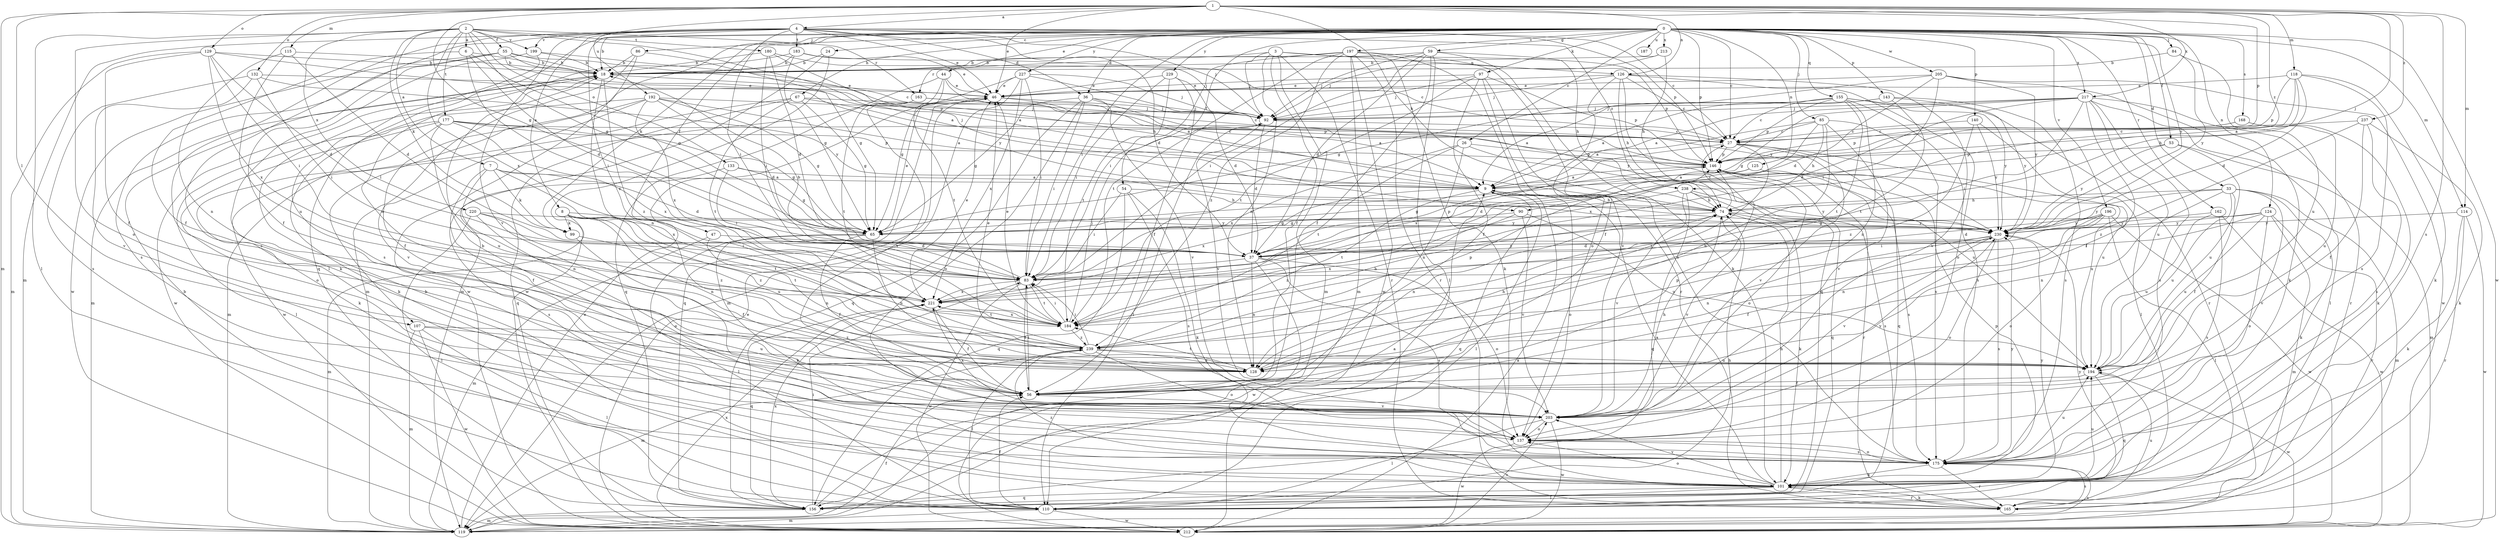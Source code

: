 strict digraph  {
0;
1;
2;
3;
4;
6;
7;
8;
9;
18;
24;
26;
27;
33;
36;
37;
44;
46;
47;
53;
54;
55;
56;
59;
65;
67;
74;
83;
84;
85;
86;
90;
92;
97;
99;
101;
107;
110;
114;
115;
118;
119;
124;
125;
126;
128;
129;
132;
133;
137;
140;
143;
146;
155;
156;
162;
163;
165;
168;
175;
177;
180;
183;
184;
187;
192;
194;
196;
197;
199;
203;
205;
212;
213;
217;
220;
221;
227;
229;
230;
237;
238;
239;
0 -> 18  [label=b];
0 -> 24  [label=c];
0 -> 26  [label=c];
0 -> 27  [label=c];
0 -> 33  [label=d];
0 -> 36  [label=d];
0 -> 44  [label=e];
0 -> 47  [label=f];
0 -> 53  [label=f];
0 -> 54  [label=f];
0 -> 59  [label=g];
0 -> 67  [label=h];
0 -> 83  [label=i];
0 -> 84  [label=j];
0 -> 85  [label=j];
0 -> 86  [label=j];
0 -> 97  [label=k];
0 -> 99  [label=k];
0 -> 107  [label=l];
0 -> 114  [label=m];
0 -> 124  [label=n];
0 -> 125  [label=n];
0 -> 140  [label=p];
0 -> 143  [label=p];
0 -> 146  [label=p];
0 -> 155  [label=q];
0 -> 156  [label=q];
0 -> 162  [label=r];
0 -> 168  [label=s];
0 -> 187  [label=u];
0 -> 196  [label=v];
0 -> 197  [label=v];
0 -> 205  [label=w];
0 -> 212  [label=w];
0 -> 213  [label=x];
0 -> 217  [label=x];
0 -> 227  [label=y];
0 -> 229  [label=y];
0 -> 230  [label=y];
1 -> 4  [label=a];
1 -> 46  [label=e];
1 -> 65  [label=g];
1 -> 74  [label=h];
1 -> 90  [label=j];
1 -> 107  [label=l];
1 -> 114  [label=m];
1 -> 115  [label=m];
1 -> 118  [label=m];
1 -> 119  [label=m];
1 -> 126  [label=n];
1 -> 129  [label=o];
1 -> 132  [label=o];
1 -> 146  [label=p];
1 -> 175  [label=s];
1 -> 192  [label=u];
1 -> 217  [label=x];
1 -> 237  [label=z];
1 -> 238  [label=z];
2 -> 6  [label=a];
2 -> 7  [label=a];
2 -> 55  [label=f];
2 -> 65  [label=g];
2 -> 90  [label=j];
2 -> 99  [label=k];
2 -> 110  [label=l];
2 -> 133  [label=o];
2 -> 137  [label=o];
2 -> 163  [label=r];
2 -> 177  [label=t];
2 -> 180  [label=t];
2 -> 199  [label=v];
2 -> 220  [label=x];
2 -> 221  [label=x];
3 -> 56  [label=f];
3 -> 92  [label=j];
3 -> 119  [label=m];
3 -> 126  [label=n];
3 -> 128  [label=n];
3 -> 146  [label=p];
3 -> 163  [label=r];
3 -> 165  [label=r];
4 -> 8  [label=a];
4 -> 27  [label=c];
4 -> 36  [label=d];
4 -> 37  [label=d];
4 -> 46  [label=e];
4 -> 83  [label=i];
4 -> 92  [label=j];
4 -> 110  [label=l];
4 -> 119  [label=m];
4 -> 146  [label=p];
4 -> 175  [label=s];
4 -> 183  [label=t];
4 -> 199  [label=v];
4 -> 203  [label=v];
4 -> 238  [label=z];
4 -> 239  [label=z];
6 -> 18  [label=b];
6 -> 37  [label=d];
6 -> 56  [label=f];
6 -> 65  [label=g];
6 -> 83  [label=i];
7 -> 9  [label=a];
7 -> 37  [label=d];
7 -> 56  [label=f];
7 -> 99  [label=k];
7 -> 128  [label=n];
7 -> 221  [label=x];
8 -> 99  [label=k];
8 -> 119  [label=m];
8 -> 128  [label=n];
8 -> 184  [label=t];
8 -> 194  [label=u];
8 -> 230  [label=y];
8 -> 239  [label=z];
9 -> 74  [label=h];
9 -> 110  [label=l];
9 -> 137  [label=o];
9 -> 156  [label=q];
9 -> 184  [label=t];
9 -> 221  [label=x];
18 -> 46  [label=e];
18 -> 119  [label=m];
18 -> 128  [label=n];
18 -> 212  [label=w];
18 -> 239  [label=z];
24 -> 18  [label=b];
24 -> 119  [label=m];
24 -> 212  [label=w];
26 -> 128  [label=n];
26 -> 146  [label=p];
26 -> 184  [label=t];
26 -> 194  [label=u];
26 -> 221  [label=x];
27 -> 146  [label=p];
27 -> 156  [label=q];
27 -> 194  [label=u];
27 -> 203  [label=v];
27 -> 221  [label=x];
27 -> 239  [label=z];
33 -> 56  [label=f];
33 -> 74  [label=h];
33 -> 101  [label=k];
33 -> 119  [label=m];
33 -> 128  [label=n];
33 -> 194  [label=u];
33 -> 203  [label=v];
33 -> 230  [label=y];
36 -> 9  [label=a];
36 -> 65  [label=g];
36 -> 83  [label=i];
36 -> 92  [label=j];
36 -> 137  [label=o];
36 -> 156  [label=q];
36 -> 203  [label=v];
37 -> 83  [label=i];
37 -> 128  [label=n];
37 -> 137  [label=o];
37 -> 146  [label=p];
37 -> 175  [label=s];
37 -> 212  [label=w];
37 -> 230  [label=y];
44 -> 9  [label=a];
44 -> 46  [label=e];
44 -> 156  [label=q];
44 -> 184  [label=t];
44 -> 203  [label=v];
46 -> 92  [label=j];
46 -> 156  [label=q];
46 -> 230  [label=y];
47 -> 37  [label=d];
47 -> 119  [label=m];
47 -> 128  [label=n];
53 -> 119  [label=m];
53 -> 146  [label=p];
53 -> 194  [label=u];
53 -> 230  [label=y];
54 -> 74  [label=h];
54 -> 83  [label=i];
54 -> 101  [label=k];
54 -> 156  [label=q];
54 -> 175  [label=s];
55 -> 9  [label=a];
55 -> 18  [label=b];
55 -> 27  [label=c];
55 -> 56  [label=f];
55 -> 146  [label=p];
55 -> 175  [label=s];
55 -> 212  [label=w];
56 -> 83  [label=i];
56 -> 146  [label=p];
56 -> 203  [label=v];
59 -> 18  [label=b];
59 -> 37  [label=d];
59 -> 56  [label=f];
59 -> 74  [label=h];
59 -> 83  [label=i];
59 -> 92  [label=j];
59 -> 101  [label=k];
59 -> 110  [label=l];
65 -> 46  [label=e];
65 -> 56  [label=f];
65 -> 101  [label=k];
65 -> 110  [label=l];
65 -> 128  [label=n];
67 -> 65  [label=g];
67 -> 92  [label=j];
67 -> 119  [label=m];
67 -> 146  [label=p];
67 -> 156  [label=q];
67 -> 184  [label=t];
74 -> 27  [label=c];
74 -> 65  [label=g];
74 -> 101  [label=k];
74 -> 128  [label=n];
74 -> 203  [label=v];
74 -> 230  [label=y];
83 -> 18  [label=b];
83 -> 56  [label=f];
83 -> 184  [label=t];
83 -> 212  [label=w];
83 -> 221  [label=x];
84 -> 18  [label=b];
84 -> 194  [label=u];
84 -> 230  [label=y];
85 -> 9  [label=a];
85 -> 27  [label=c];
85 -> 74  [label=h];
85 -> 128  [label=n];
85 -> 175  [label=s];
85 -> 203  [label=v];
85 -> 221  [label=x];
86 -> 18  [label=b];
86 -> 65  [label=g];
86 -> 119  [label=m];
86 -> 212  [label=w];
90 -> 65  [label=g];
90 -> 194  [label=u];
90 -> 203  [label=v];
90 -> 239  [label=z];
92 -> 27  [label=c];
92 -> 37  [label=d];
92 -> 110  [label=l];
92 -> 203  [label=v];
97 -> 46  [label=e];
97 -> 56  [label=f];
97 -> 92  [label=j];
97 -> 146  [label=p];
97 -> 165  [label=r];
97 -> 184  [label=t];
97 -> 203  [label=v];
99 -> 56  [label=f];
99 -> 184  [label=t];
101 -> 9  [label=a];
101 -> 74  [label=h];
101 -> 110  [label=l];
101 -> 137  [label=o];
101 -> 146  [label=p];
101 -> 156  [label=q];
101 -> 165  [label=r];
101 -> 194  [label=u];
101 -> 203  [label=v];
101 -> 230  [label=y];
101 -> 239  [label=z];
107 -> 110  [label=l];
107 -> 119  [label=m];
107 -> 194  [label=u];
107 -> 212  [label=w];
107 -> 239  [label=z];
110 -> 56  [label=f];
110 -> 74  [label=h];
110 -> 119  [label=m];
110 -> 212  [label=w];
110 -> 230  [label=y];
114 -> 101  [label=k];
114 -> 165  [label=r];
114 -> 212  [label=w];
114 -> 230  [label=y];
115 -> 18  [label=b];
115 -> 37  [label=d];
115 -> 128  [label=n];
115 -> 194  [label=u];
118 -> 9  [label=a];
118 -> 37  [label=d];
118 -> 46  [label=e];
118 -> 74  [label=h];
118 -> 101  [label=k];
118 -> 146  [label=p];
118 -> 175  [label=s];
119 -> 46  [label=e];
119 -> 56  [label=f];
119 -> 175  [label=s];
124 -> 65  [label=g];
124 -> 83  [label=i];
124 -> 119  [label=m];
124 -> 137  [label=o];
124 -> 165  [label=r];
124 -> 194  [label=u];
124 -> 230  [label=y];
125 -> 9  [label=a];
125 -> 37  [label=d];
125 -> 194  [label=u];
126 -> 27  [label=c];
126 -> 46  [label=e];
126 -> 56  [label=f];
126 -> 74  [label=h];
126 -> 92  [label=j];
126 -> 137  [label=o];
126 -> 156  [label=q];
126 -> 203  [label=v];
128 -> 74  [label=h];
128 -> 184  [label=t];
129 -> 18  [label=b];
129 -> 37  [label=d];
129 -> 56  [label=f];
129 -> 83  [label=i];
129 -> 119  [label=m];
129 -> 221  [label=x];
129 -> 230  [label=y];
132 -> 46  [label=e];
132 -> 83  [label=i];
132 -> 175  [label=s];
132 -> 203  [label=v];
132 -> 230  [label=y];
133 -> 9  [label=a];
133 -> 65  [label=g];
133 -> 83  [label=i];
133 -> 175  [label=s];
137 -> 175  [label=s];
137 -> 212  [label=w];
140 -> 27  [label=c];
140 -> 110  [label=l];
140 -> 230  [label=y];
140 -> 239  [label=z];
143 -> 9  [label=a];
143 -> 92  [label=j];
143 -> 175  [label=s];
143 -> 184  [label=t];
143 -> 230  [label=y];
146 -> 9  [label=a];
146 -> 137  [label=o];
146 -> 156  [label=q];
146 -> 165  [label=r];
146 -> 175  [label=s];
155 -> 9  [label=a];
155 -> 27  [label=c];
155 -> 92  [label=j];
155 -> 128  [label=n];
155 -> 146  [label=p];
155 -> 165  [label=r];
155 -> 175  [label=s];
155 -> 184  [label=t];
155 -> 230  [label=y];
156 -> 9  [label=a];
156 -> 18  [label=b];
156 -> 83  [label=i];
156 -> 119  [label=m];
156 -> 221  [label=x];
162 -> 175  [label=s];
162 -> 194  [label=u];
162 -> 212  [label=w];
162 -> 230  [label=y];
163 -> 27  [label=c];
163 -> 92  [label=j];
163 -> 184  [label=t];
163 -> 212  [label=w];
165 -> 18  [label=b];
165 -> 101  [label=k];
165 -> 175  [label=s];
165 -> 194  [label=u];
168 -> 27  [label=c];
168 -> 101  [label=k];
168 -> 146  [label=p];
168 -> 194  [label=u];
175 -> 101  [label=k];
175 -> 137  [label=o];
175 -> 165  [label=r];
175 -> 194  [label=u];
175 -> 230  [label=y];
177 -> 27  [label=c];
177 -> 65  [label=g];
177 -> 101  [label=k];
177 -> 110  [label=l];
177 -> 137  [label=o];
177 -> 146  [label=p];
177 -> 194  [label=u];
177 -> 221  [label=x];
180 -> 9  [label=a];
180 -> 18  [label=b];
180 -> 37  [label=d];
180 -> 83  [label=i];
180 -> 92  [label=j];
183 -> 18  [label=b];
183 -> 27  [label=c];
183 -> 46  [label=e];
183 -> 65  [label=g];
183 -> 128  [label=n];
184 -> 46  [label=e];
184 -> 74  [label=h];
184 -> 83  [label=i];
184 -> 92  [label=j];
184 -> 221  [label=x];
184 -> 239  [label=z];
192 -> 9  [label=a];
192 -> 37  [label=d];
192 -> 56  [label=f];
192 -> 65  [label=g];
192 -> 92  [label=j];
192 -> 101  [label=k];
192 -> 203  [label=v];
192 -> 221  [label=x];
194 -> 56  [label=f];
194 -> 156  [label=q];
194 -> 212  [label=w];
196 -> 37  [label=d];
196 -> 83  [label=i];
196 -> 110  [label=l];
196 -> 128  [label=n];
196 -> 137  [label=o];
196 -> 212  [label=w];
196 -> 230  [label=y];
197 -> 18  [label=b];
197 -> 83  [label=i];
197 -> 101  [label=k];
197 -> 119  [label=m];
197 -> 137  [label=o];
197 -> 165  [label=r];
197 -> 175  [label=s];
197 -> 184  [label=t];
197 -> 212  [label=w];
197 -> 239  [label=z];
199 -> 18  [label=b];
199 -> 74  [label=h];
199 -> 101  [label=k];
199 -> 175  [label=s];
203 -> 18  [label=b];
203 -> 74  [label=h];
203 -> 110  [label=l];
203 -> 137  [label=o];
203 -> 212  [label=w];
203 -> 221  [label=x];
203 -> 230  [label=y];
205 -> 37  [label=d];
205 -> 46  [label=e];
205 -> 65  [label=g];
205 -> 83  [label=i];
205 -> 101  [label=k];
205 -> 212  [label=w];
205 -> 230  [label=y];
212 -> 9  [label=a];
212 -> 46  [label=e];
212 -> 203  [label=v];
212 -> 221  [label=x];
213 -> 18  [label=b];
213 -> 74  [label=h];
213 -> 92  [label=j];
217 -> 9  [label=a];
217 -> 37  [label=d];
217 -> 56  [label=f];
217 -> 65  [label=g];
217 -> 83  [label=i];
217 -> 92  [label=j];
217 -> 110  [label=l];
217 -> 165  [label=r];
217 -> 175  [label=s];
217 -> 194  [label=u];
220 -> 83  [label=i];
220 -> 110  [label=l];
220 -> 137  [label=o];
220 -> 230  [label=y];
220 -> 239  [label=z];
221 -> 46  [label=e];
221 -> 56  [label=f];
221 -> 156  [label=q];
221 -> 184  [label=t];
227 -> 46  [label=e];
227 -> 65  [label=g];
227 -> 83  [label=i];
227 -> 92  [label=j];
227 -> 119  [label=m];
227 -> 221  [label=x];
227 -> 230  [label=y];
229 -> 37  [label=d];
229 -> 46  [label=e];
229 -> 56  [label=f];
229 -> 83  [label=i];
229 -> 184  [label=t];
230 -> 37  [label=d];
230 -> 56  [label=f];
230 -> 128  [label=n];
230 -> 137  [label=o];
230 -> 175  [label=s];
230 -> 203  [label=v];
230 -> 221  [label=x];
237 -> 27  [label=c];
237 -> 56  [label=f];
237 -> 101  [label=k];
237 -> 175  [label=s];
237 -> 239  [label=z];
238 -> 65  [label=g];
238 -> 74  [label=h];
238 -> 156  [label=q];
238 -> 175  [label=s];
238 -> 203  [label=v];
238 -> 230  [label=y];
239 -> 46  [label=e];
239 -> 83  [label=i];
239 -> 110  [label=l];
239 -> 119  [label=m];
239 -> 128  [label=n];
239 -> 137  [label=o];
239 -> 146  [label=p];
239 -> 194  [label=u];
}
